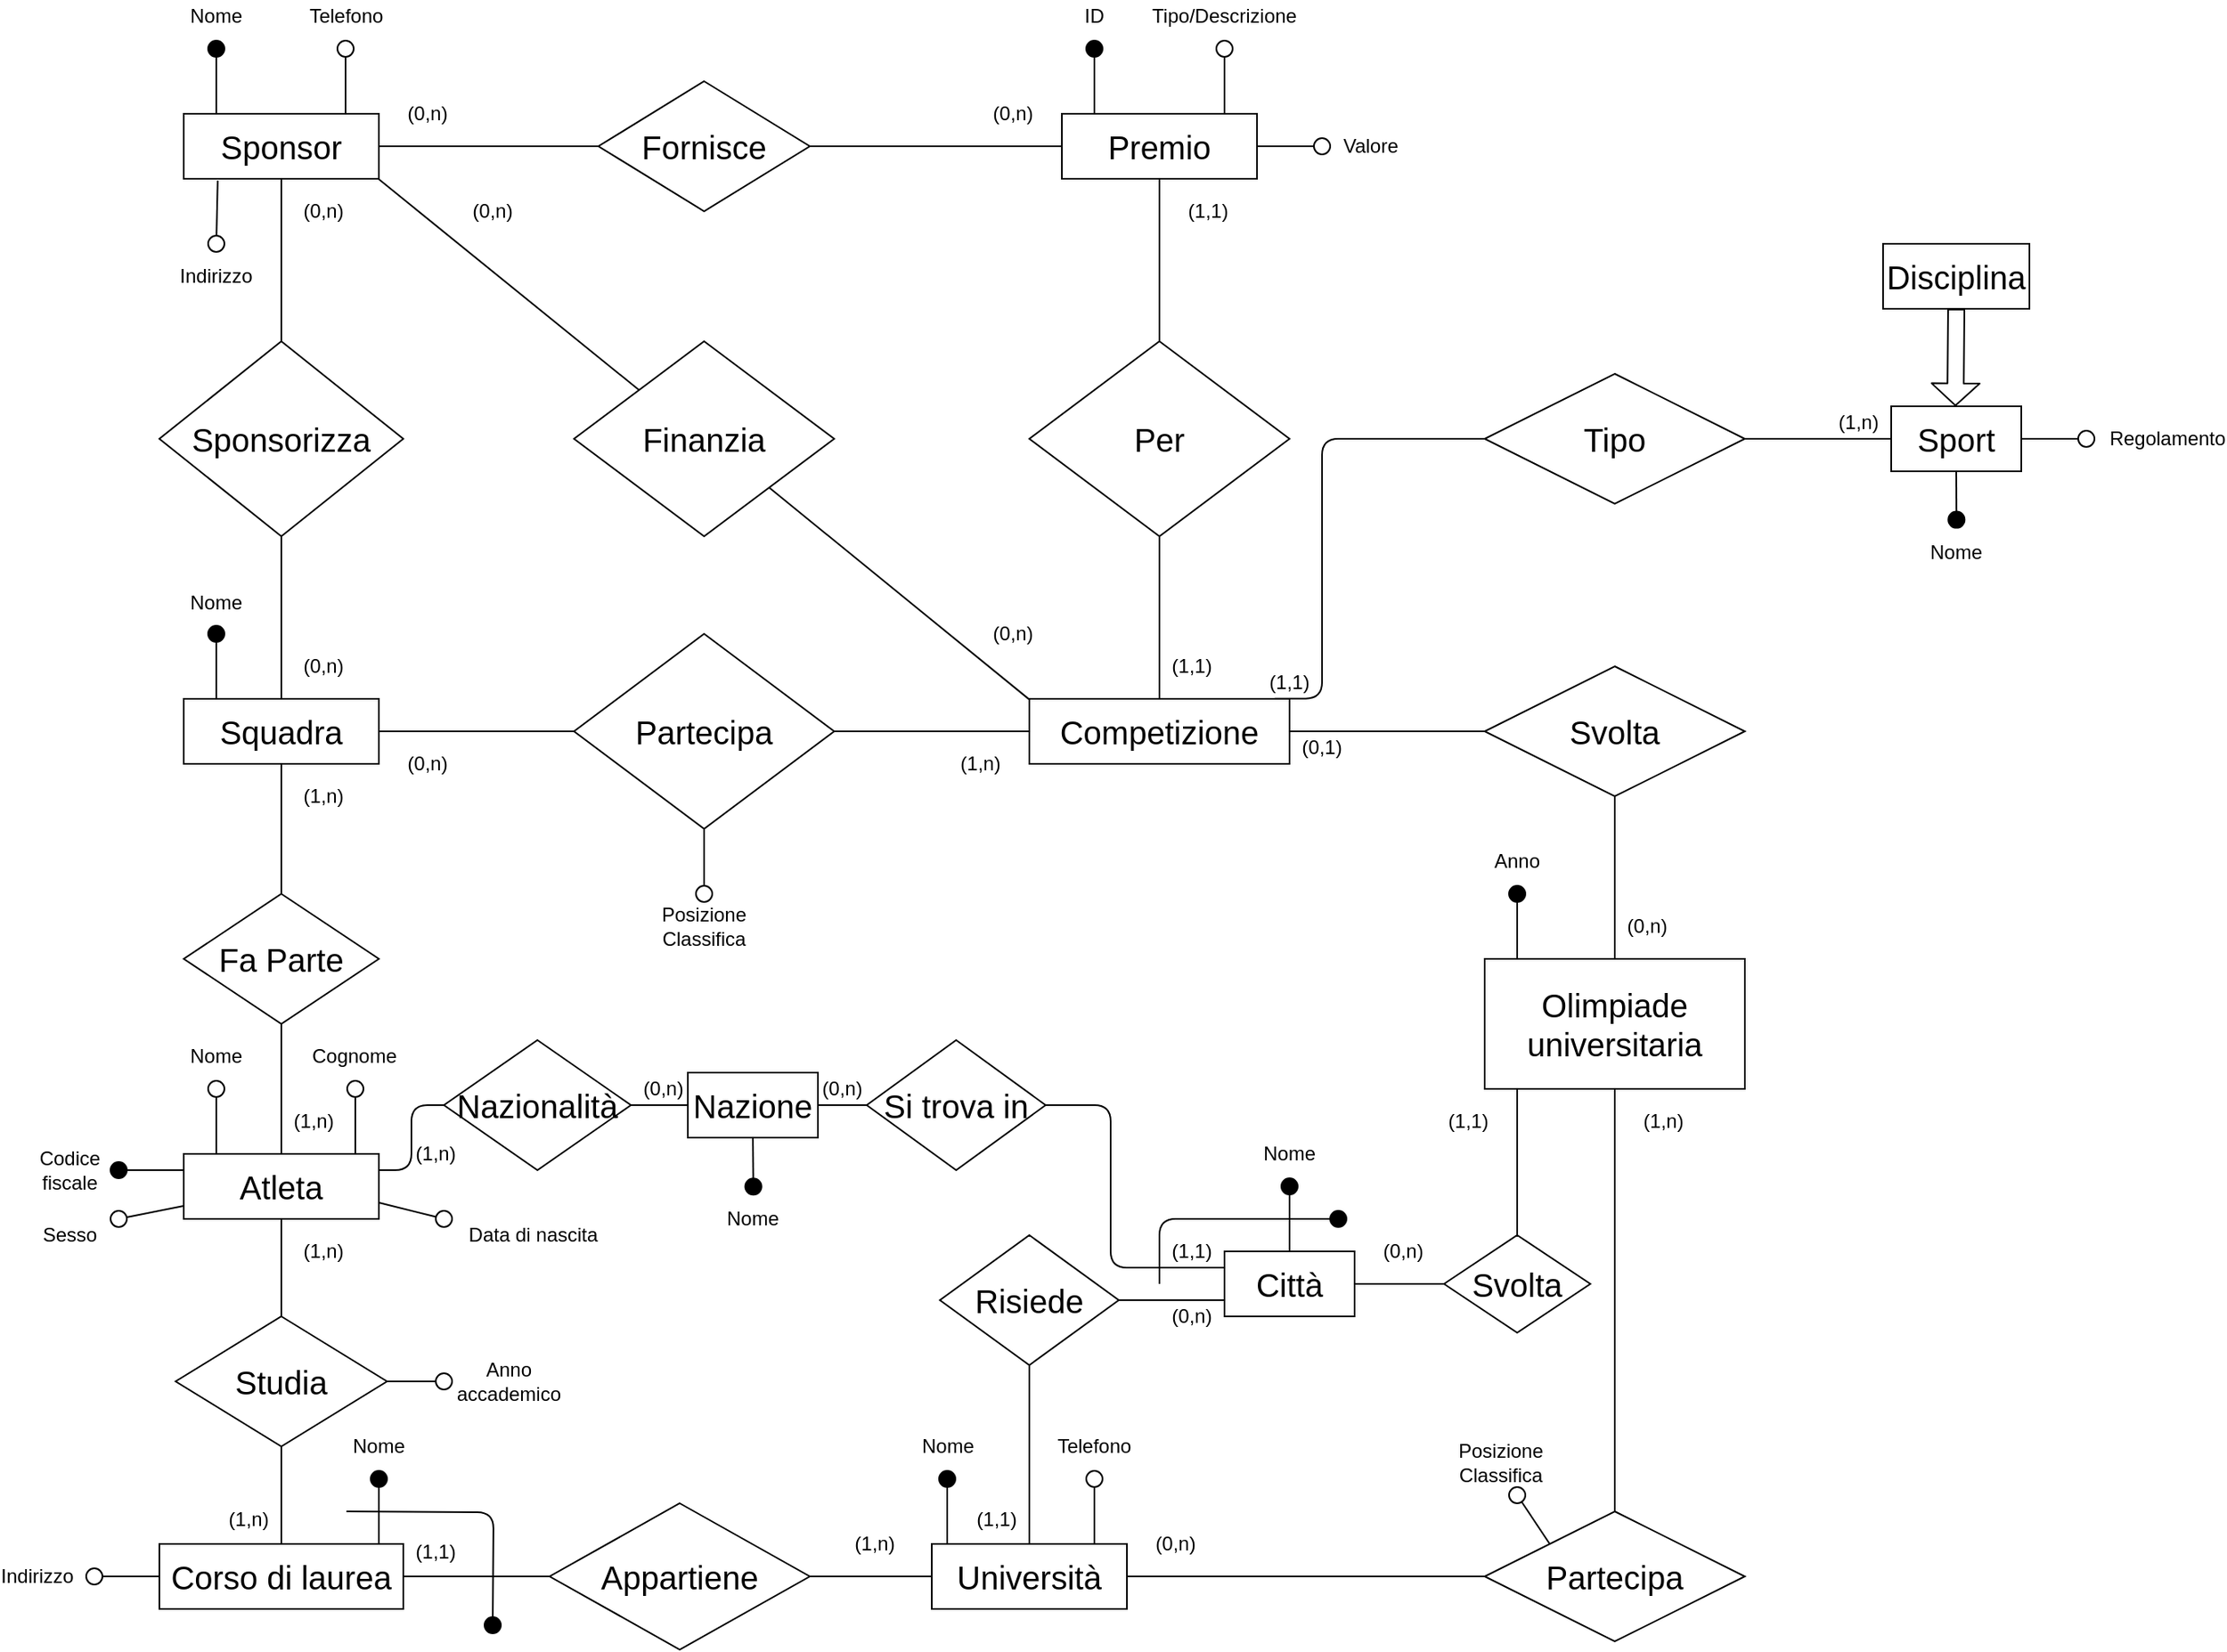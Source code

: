 <mxfile version="12.3.9" type="github" pages="3">
  <diagram id="uhMjWXik6Yx-BJb2ZID2" name="Schema E-R">
    <mxGraphModel dx="1185" dy="1486" grid="1" gridSize="10" guides="1" tooltips="1" connect="1" arrows="1" fold="1" page="1" pageScale="1" pageWidth="1169" pageHeight="827" math="0" shadow="0">
      <root>
        <mxCell id="0"/>
        <mxCell id="1" parent="0"/>
        <mxCell id="pbwnNEGYd-IY7YFEyke1-9" value="" style="shape=flexArrow;endArrow=classic;html=1;endWidth=18.571;endSize=4.19;" edge="1" parent="1">
          <mxGeometry width="50" height="50" relative="1" as="geometry">
            <mxPoint x="1210" as="sourcePoint"/>
            <mxPoint x="1209.5" y="60" as="targetPoint"/>
          </mxGeometry>
        </mxCell>
        <mxCell id="-CwcN6ZD3fl_PPB7evjk-1" value="&lt;font style=&quot;font-size: 20px&quot;&gt;Squadra&lt;/font&gt;" style="rounded=0;whiteSpace=wrap;html=1;fontSize=20;" parent="1" vertex="1">
          <mxGeometry x="120" y="240" width="120" height="40" as="geometry"/>
        </mxCell>
        <mxCell id="-CwcN6ZD3fl_PPB7evjk-2" value="&lt;font style=&quot;font-size: 20px&quot;&gt;Partecipa&lt;/font&gt;" style="rhombus;whiteSpace=wrap;html=1;" parent="1" vertex="1">
          <mxGeometry x="360" y="200" width="160" height="120" as="geometry"/>
        </mxCell>
        <mxCell id="-CwcN6ZD3fl_PPB7evjk-3" value="" style="endArrow=none;html=1;entryX=0;entryY=0.5;entryDx=0;entryDy=0;exitX=1;exitY=0.5;exitDx=0;exitDy=0;" parent="1" source="-CwcN6ZD3fl_PPB7evjk-1" target="-CwcN6ZD3fl_PPB7evjk-2" edge="1">
          <mxGeometry width="50" height="50" relative="1" as="geometry">
            <mxPoint x="120" y="390" as="sourcePoint"/>
            <mxPoint x="170" y="340" as="targetPoint"/>
            <Array as="points">
              <mxPoint x="310" y="260"/>
            </Array>
          </mxGeometry>
        </mxCell>
        <mxCell id="-CwcN6ZD3fl_PPB7evjk-4" value="" style="endArrow=none;html=1;" parent="1" target="-CwcN6ZD3fl_PPB7evjk-8" edge="1">
          <mxGeometry width="50" height="50" relative="1" as="geometry">
            <mxPoint x="520" y="260" as="sourcePoint"/>
            <mxPoint x="640" y="260" as="targetPoint"/>
          </mxGeometry>
        </mxCell>
        <mxCell id="-CwcN6ZD3fl_PPB7evjk-37" style="edgeStyle=orthogonalEdgeStyle;rounded=0;orthogonalLoop=1;jettySize=auto;html=1;exitX=1;exitY=0.5;exitDx=0;exitDy=0;endArrow=none;endFill=0;fontSize=20;" parent="1" source="-CwcN6ZD3fl_PPB7evjk-8" target="-CwcN6ZD3fl_PPB7evjk-38" edge="1">
          <mxGeometry relative="1" as="geometry">
            <mxPoint x="920" y="260" as="targetPoint"/>
          </mxGeometry>
        </mxCell>
        <mxCell id="-CwcN6ZD3fl_PPB7evjk-8" value="&lt;font style=&quot;font-size: 20px&quot;&gt;Competizione&lt;/font&gt;" style="rounded=0;whiteSpace=wrap;html=1;" parent="1" vertex="1">
          <mxGeometry x="640" y="240" width="160" height="40" as="geometry"/>
        </mxCell>
        <mxCell id="pbwnNEGYd-IY7YFEyke1-8" style="edgeStyle=orthogonalEdgeStyle;rounded=1;orthogonalLoop=1;jettySize=auto;html=1;entryX=1;entryY=0.5;entryDx=0;entryDy=0;endArrow=none;endFill=0;" edge="1" parent="1" source="-CwcN6ZD3fl_PPB7evjk-12" target="pbwnNEGYd-IY7YFEyke1-6">
          <mxGeometry relative="1" as="geometry"/>
        </mxCell>
        <mxCell id="pbwnNEGYd-IY7YFEyke1-10" style="edgeStyle=orthogonalEdgeStyle;rounded=1;orthogonalLoop=1;jettySize=auto;html=1;exitX=0.5;exitY=1;exitDx=0;exitDy=0;endArrow=oval;endFill=1;endSize=10;" edge="1" parent="1" source="-CwcN6ZD3fl_PPB7evjk-12">
          <mxGeometry relative="1" as="geometry">
            <mxPoint x="1210.143" y="129.81" as="targetPoint"/>
          </mxGeometry>
        </mxCell>
        <mxCell id="-CwcN6ZD3fl_PPB7evjk-12" value="Sport" style="rounded=0;whiteSpace=wrap;html=1;fontSize=20;" parent="1" vertex="1">
          <mxGeometry x="1170" y="60" width="80" height="40" as="geometry"/>
        </mxCell>
        <mxCell id="-CwcN6ZD3fl_PPB7evjk-27" value="" style="endArrow=none;html=1;fontSize=20;entryX=0.5;entryY=1;entryDx=0;entryDy=0;" parent="1" source="-CwcN6ZD3fl_PPB7evjk-29" target="-CwcN6ZD3fl_PPB7evjk-1" edge="1">
          <mxGeometry width="50" height="50" relative="1" as="geometry">
            <mxPoint x="180" y="358" as="sourcePoint"/>
            <mxPoint x="180" y="308" as="targetPoint"/>
          </mxGeometry>
        </mxCell>
        <mxCell id="-CwcN6ZD3fl_PPB7evjk-30" value="" style="edgeStyle=orthogonalEdgeStyle;rounded=0;orthogonalLoop=1;jettySize=auto;html=1;endArrow=none;endFill=0;fontSize=20;" parent="1" source="-CwcN6ZD3fl_PPB7evjk-29" target="-CwcN6ZD3fl_PPB7evjk-31" edge="1">
          <mxGeometry relative="1" as="geometry">
            <mxPoint x="180" y="520" as="targetPoint"/>
          </mxGeometry>
        </mxCell>
        <mxCell id="-CwcN6ZD3fl_PPB7evjk-29" value="Fa Parte" style="rhombus;whiteSpace=wrap;html=1;rounded=0;fontSize=20;" parent="1" vertex="1">
          <mxGeometry x="120" y="360" width="120" height="80" as="geometry"/>
        </mxCell>
        <mxCell id="b5MTkoH9KLdbnuGjaZCg-76" value="" style="edgeStyle=orthogonalEdgeStyle;curved=1;orthogonalLoop=1;jettySize=auto;html=1;endArrow=none;endFill=0;fontSize=12;" parent="1" source="-CwcN6ZD3fl_PPB7evjk-31" target="b5MTkoH9KLdbnuGjaZCg-74" edge="1">
          <mxGeometry relative="1" as="geometry"/>
        </mxCell>
        <mxCell id="NODS50DFuQp61LWsoDWM-2" value="" style="rounded=1;orthogonalLoop=1;jettySize=auto;html=1;endArrow=oval;endFill=1;endSize=10;" parent="1" edge="1">
          <mxGeometry relative="1" as="geometry">
            <mxPoint x="120" y="530" as="sourcePoint"/>
            <mxPoint x="80" y="530" as="targetPoint"/>
          </mxGeometry>
        </mxCell>
        <mxCell id="NODS50DFuQp61LWsoDWM-7" style="edgeStyle=none;rounded=1;orthogonalLoop=1;jettySize=auto;html=1;exitX=1;exitY=0.75;exitDx=0;exitDy=0;endArrow=oval;endFill=0;endSize=10;" parent="1" source="-CwcN6ZD3fl_PPB7evjk-31" edge="1">
          <mxGeometry relative="1" as="geometry">
            <mxPoint x="280" y="560" as="targetPoint"/>
          </mxGeometry>
        </mxCell>
        <mxCell id="NODS50DFuQp61LWsoDWM-11" style="edgeStyle=none;rounded=1;orthogonalLoop=1;jettySize=auto;html=1;endArrow=oval;endFill=0;endSize=10;" parent="1" source="-CwcN6ZD3fl_PPB7evjk-31" edge="1">
          <mxGeometry relative="1" as="geometry">
            <mxPoint x="80" y="560" as="targetPoint"/>
          </mxGeometry>
        </mxCell>
        <mxCell id="-CwcN6ZD3fl_PPB7evjk-31" value="Atleta" style="rounded=0;whiteSpace=wrap;html=1;fontSize=20;" parent="1" vertex="1">
          <mxGeometry x="120" y="520" width="120" height="40" as="geometry"/>
        </mxCell>
        <mxCell id="-CwcN6ZD3fl_PPB7evjk-32" value="Appartiene" style="rhombus;whiteSpace=wrap;html=1;rounded=0;fontSize=20;" parent="1" vertex="1">
          <mxGeometry x="345" y="735" width="160" height="90" as="geometry"/>
        </mxCell>
        <mxCell id="-CwcN6ZD3fl_PPB7evjk-43" value="" style="edgeStyle=orthogonalEdgeStyle;rounded=0;orthogonalLoop=1;jettySize=auto;html=1;endArrow=none;endFill=0;fontSize=20;entryX=0;entryY=0.5;entryDx=0;entryDy=0;" parent="1" source="-CwcN6ZD3fl_PPB7evjk-35" target="-CwcN6ZD3fl_PPB7evjk-45" edge="1">
          <mxGeometry relative="1" as="geometry">
            <mxPoint x="880" y="770" as="targetPoint"/>
          </mxGeometry>
        </mxCell>
        <mxCell id="cBRmaCxfUqZcoCo37-Du-2" value="" style="edgeStyle=orthogonalEdgeStyle;rounded=0;orthogonalLoop=1;jettySize=auto;html=1;entryX=1;entryY=0.5;entryDx=0;entryDy=0;endArrow=none;endFill=0;" parent="1" source="-CwcN6ZD3fl_PPB7evjk-35" target="-CwcN6ZD3fl_PPB7evjk-32" edge="1">
          <mxGeometry relative="1" as="geometry">
            <mxPoint x="480" y="780" as="targetPoint"/>
          </mxGeometry>
        </mxCell>
        <mxCell id="btRDOluhiWHvZJBQzCAK-5" value="" style="edgeStyle=orthogonalEdgeStyle;rounded=0;orthogonalLoop=1;jettySize=auto;html=1;endArrow=none;endFill=0;" parent="1" source="-CwcN6ZD3fl_PPB7evjk-35" target="btRDOluhiWHvZJBQzCAK-3" edge="1">
          <mxGeometry relative="1" as="geometry"/>
        </mxCell>
        <mxCell id="-CwcN6ZD3fl_PPB7evjk-35" value="Università" style="rounded=0;whiteSpace=wrap;html=1;fontSize=20;" parent="1" vertex="1">
          <mxGeometry x="580" y="760" width="120" height="40" as="geometry"/>
        </mxCell>
        <mxCell id="-CwcN6ZD3fl_PPB7evjk-39" value="" style="edgeStyle=orthogonalEdgeStyle;rounded=0;orthogonalLoop=1;jettySize=auto;html=1;endArrow=none;endFill=0;fontSize=20;" parent="1" source="-CwcN6ZD3fl_PPB7evjk-38" target="-CwcN6ZD3fl_PPB7evjk-40" edge="1">
          <mxGeometry relative="1" as="geometry">
            <mxPoint x="1000" y="400" as="targetPoint"/>
          </mxGeometry>
        </mxCell>
        <mxCell id="-CwcN6ZD3fl_PPB7evjk-38" value="Svolta" style="rhombus;whiteSpace=wrap;html=1;fontSize=20;" parent="1" vertex="1">
          <mxGeometry x="920" y="220" width="160" height="80" as="geometry"/>
        </mxCell>
        <mxCell id="-CwcN6ZD3fl_PPB7evjk-44" value="" style="edgeStyle=orthogonalEdgeStyle;rounded=0;orthogonalLoop=1;jettySize=auto;html=1;endArrow=none;endFill=0;fontSize=20;entryX=0.5;entryY=0;entryDx=0;entryDy=0;" parent="1" source="-CwcN6ZD3fl_PPB7evjk-40" target="-CwcN6ZD3fl_PPB7evjk-45" edge="1">
          <mxGeometry relative="1" as="geometry">
            <mxPoint x="1000" y="600" as="targetPoint"/>
          </mxGeometry>
        </mxCell>
        <mxCell id="-CwcN6ZD3fl_PPB7evjk-40" value="&lt;font style=&quot;font-size: 20px&quot;&gt;Olimpiade universitaria&lt;/font&gt;" style="rounded=0;whiteSpace=wrap;html=1;" parent="1" vertex="1">
          <mxGeometry x="920" y="400" width="160" height="80" as="geometry"/>
        </mxCell>
        <mxCell id="-CwcN6ZD3fl_PPB7evjk-45" value="Partecipa" style="rhombus;whiteSpace=wrap;html=1;rounded=0;fontSize=20;" parent="1" vertex="1">
          <mxGeometry x="920" y="740" width="160" height="80" as="geometry"/>
        </mxCell>
        <mxCell id="b5MTkoH9KLdbnuGjaZCg-4" value="&lt;div&gt;(1,n)&lt;/div&gt;" style="text;html=1;strokeColor=none;fillColor=none;align=center;verticalAlign=middle;whiteSpace=wrap;rounded=0;" parent="1" vertex="1">
          <mxGeometry x="180" y="490" width="40" height="20" as="geometry"/>
        </mxCell>
        <mxCell id="b5MTkoH9KLdbnuGjaZCg-5" value="(1,n)" style="text;html=1;strokeColor=none;fillColor=none;align=center;verticalAlign=middle;whiteSpace=wrap;rounded=0;" parent="1" vertex="1">
          <mxGeometry x="186" y="290" width="40" height="20" as="geometry"/>
        </mxCell>
        <mxCell id="b5MTkoH9KLdbnuGjaZCg-51" value="" style="edgeStyle=orthogonalEdgeStyle;rounded=0;orthogonalLoop=1;jettySize=auto;html=1;endArrow=none;endFill=0;fontSize=20;entryX=0;entryY=0.5;entryDx=0;entryDy=0;" parent="1" source="b5MTkoH9KLdbnuGjaZCg-7" target="b5MTkoH9KLdbnuGjaZCg-47" edge="1">
          <mxGeometry relative="1" as="geometry">
            <mxPoint x="370" y="-100" as="targetPoint"/>
          </mxGeometry>
        </mxCell>
        <mxCell id="b5MTkoH9KLdbnuGjaZCg-7" value="&lt;font style=&quot;font-size: 20px&quot;&gt;Sponsor&lt;/font&gt;" style="rounded=0;whiteSpace=wrap;html=1;" parent="1" vertex="1">
          <mxGeometry x="120" y="-120" width="120" height="40" as="geometry"/>
        </mxCell>
        <mxCell id="b5MTkoH9KLdbnuGjaZCg-12" value="" style="edgeStyle=orthogonalEdgeStyle;rounded=0;orthogonalLoop=1;jettySize=auto;html=1;endArrow=none;endFill=0;" parent="1" source="b5MTkoH9KLdbnuGjaZCg-8" target="-CwcN6ZD3fl_PPB7evjk-1" edge="1">
          <mxGeometry relative="1" as="geometry"/>
        </mxCell>
        <mxCell id="b5MTkoH9KLdbnuGjaZCg-50" value="" style="edgeStyle=orthogonalEdgeStyle;rounded=0;orthogonalLoop=1;jettySize=auto;html=1;endArrow=none;endFill=0;fontSize=20;entryX=0.5;entryY=1;entryDx=0;entryDy=0;" parent="1" source="b5MTkoH9KLdbnuGjaZCg-8" target="b5MTkoH9KLdbnuGjaZCg-7" edge="1">
          <mxGeometry relative="1" as="geometry">
            <mxPoint x="180" y="-40" as="targetPoint"/>
          </mxGeometry>
        </mxCell>
        <mxCell id="b5MTkoH9KLdbnuGjaZCg-8" value="&lt;font style=&quot;font-size: 20px&quot;&gt;Sponsorizza&lt;/font&gt;" style="rhombus;whiteSpace=wrap;html=1;" parent="1" vertex="1">
          <mxGeometry x="105" y="20" width="150" height="120" as="geometry"/>
        </mxCell>
        <mxCell id="b5MTkoH9KLdbnuGjaZCg-19" value="(0,n)" style="text;html=1;strokeColor=none;fillColor=none;align=center;verticalAlign=middle;whiteSpace=wrap;rounded=0;" parent="1" vertex="1">
          <mxGeometry x="250" y="270" width="40" height="20" as="geometry"/>
        </mxCell>
        <mxCell id="b5MTkoH9KLdbnuGjaZCg-20" value="(1,n)" style="text;html=1;strokeColor=none;fillColor=none;align=center;verticalAlign=middle;whiteSpace=wrap;rounded=0;" parent="1" vertex="1">
          <mxGeometry x="590" y="270" width="40" height="20" as="geometry"/>
        </mxCell>
        <mxCell id="b5MTkoH9KLdbnuGjaZCg-21" value="(0,n)" style="text;html=1;strokeColor=none;fillColor=none;align=center;verticalAlign=middle;whiteSpace=wrap;rounded=0;" parent="1" vertex="1">
          <mxGeometry x="186" y="210" width="40" height="20" as="geometry"/>
        </mxCell>
        <mxCell id="b5MTkoH9KLdbnuGjaZCg-25" value="(0,1)" style="text;html=1;strokeColor=none;fillColor=none;align=center;verticalAlign=middle;whiteSpace=wrap;rounded=0;" parent="1" vertex="1">
          <mxGeometry x="800" y="260" width="40" height="20" as="geometry"/>
        </mxCell>
        <mxCell id="b5MTkoH9KLdbnuGjaZCg-26" value="(0,n)" style="text;html=1;strokeColor=none;fillColor=none;align=center;verticalAlign=middle;whiteSpace=wrap;rounded=0;" parent="1" vertex="1">
          <mxGeometry x="1000" y="370" width="40" height="20" as="geometry"/>
        </mxCell>
        <mxCell id="b5MTkoH9KLdbnuGjaZCg-27" value="(1,n)" style="text;html=1;strokeColor=none;fillColor=none;align=center;verticalAlign=middle;whiteSpace=wrap;rounded=0;" parent="1" vertex="1">
          <mxGeometry x="1010" y="490" width="40" height="20" as="geometry"/>
        </mxCell>
        <mxCell id="b5MTkoH9KLdbnuGjaZCg-53" value="" style="edgeStyle=orthogonalEdgeStyle;rounded=0;orthogonalLoop=1;jettySize=auto;html=1;endArrow=none;endFill=0;fontSize=20;entryX=0.5;entryY=0;entryDx=0;entryDy=0;" parent="1" source="b5MTkoH9KLdbnuGjaZCg-45" target="b5MTkoH9KLdbnuGjaZCg-54" edge="1">
          <mxGeometry relative="1" as="geometry">
            <mxPoint x="720" as="targetPoint"/>
          </mxGeometry>
        </mxCell>
        <mxCell id="b5MTkoH9KLdbnuGjaZCg-45" value="Premio" style="rounded=0;whiteSpace=wrap;html=1;horizontal=1;fontSize=20;comic=0;glass=0;shadow=0;" parent="1" vertex="1">
          <mxGeometry x="660" y="-120" width="120" height="40" as="geometry"/>
        </mxCell>
        <mxCell id="b5MTkoH9KLdbnuGjaZCg-52" value="" style="edgeStyle=orthogonalEdgeStyle;rounded=0;orthogonalLoop=1;jettySize=auto;html=1;endArrow=none;endFill=0;fontSize=20;entryX=0;entryY=0.5;entryDx=0;entryDy=0;" parent="1" source="b5MTkoH9KLdbnuGjaZCg-47" target="b5MTkoH9KLdbnuGjaZCg-45" edge="1">
          <mxGeometry relative="1" as="geometry">
            <mxPoint x="585" y="-100" as="targetPoint"/>
          </mxGeometry>
        </mxCell>
        <mxCell id="b5MTkoH9KLdbnuGjaZCg-47" value="Fornisce" style="rhombus;whiteSpace=wrap;html=1;rounded=0;shadow=0;glass=0;comic=0;fontSize=20;" parent="1" vertex="1">
          <mxGeometry x="375" y="-140" width="130" height="80" as="geometry"/>
        </mxCell>
        <mxCell id="b5MTkoH9KLdbnuGjaZCg-55" value="" style="edgeStyle=orthogonalEdgeStyle;rounded=0;orthogonalLoop=1;jettySize=auto;html=1;endArrow=none;endFill=0;fontSize=20;entryX=0.5;entryY=0;entryDx=0;entryDy=0;" parent="1" source="b5MTkoH9KLdbnuGjaZCg-54" target="-CwcN6ZD3fl_PPB7evjk-8" edge="1">
          <mxGeometry relative="1" as="geometry">
            <mxPoint x="720" y="220" as="targetPoint"/>
          </mxGeometry>
        </mxCell>
        <mxCell id="b5MTkoH9KLdbnuGjaZCg-54" value="Per" style="rhombus;whiteSpace=wrap;html=1;rounded=0;shadow=0;glass=0;comic=0;fontSize=20;" parent="1" vertex="1">
          <mxGeometry x="640" y="20" width="160" height="120" as="geometry"/>
        </mxCell>
        <mxCell id="b5MTkoH9KLdbnuGjaZCg-56" value="(0,n)" style="text;html=1;strokeColor=none;fillColor=none;align=center;verticalAlign=middle;whiteSpace=wrap;rounded=0;shadow=0;glass=0;comic=0;fontSize=12;" parent="1" vertex="1">
          <mxGeometry x="186" y="-70" width="40" height="20" as="geometry"/>
        </mxCell>
        <mxCell id="b5MTkoH9KLdbnuGjaZCg-57" value="(0,n)" style="text;html=1;strokeColor=none;fillColor=none;align=center;verticalAlign=middle;whiteSpace=wrap;rounded=0;shadow=0;glass=0;comic=0;fontSize=12;" parent="1" vertex="1">
          <mxGeometry x="250" y="-130" width="40" height="20" as="geometry"/>
        </mxCell>
        <mxCell id="b5MTkoH9KLdbnuGjaZCg-59" value="(0,n)" style="text;html=1;strokeColor=none;fillColor=none;align=center;verticalAlign=middle;whiteSpace=wrap;rounded=0;shadow=0;glass=0;comic=0;fontSize=12;" parent="1" vertex="1">
          <mxGeometry x="610" y="-130" width="40" height="20" as="geometry"/>
        </mxCell>
        <mxCell id="b5MTkoH9KLdbnuGjaZCg-60" value="(1,1)" style="text;html=1;strokeColor=none;fillColor=none;align=center;verticalAlign=middle;whiteSpace=wrap;rounded=0;shadow=0;glass=0;comic=0;fontSize=12;" parent="1" vertex="1">
          <mxGeometry x="730" y="-70" width="40" height="20" as="geometry"/>
        </mxCell>
        <mxCell id="b5MTkoH9KLdbnuGjaZCg-61" value="(1,1)" style="text;html=1;strokeColor=none;fillColor=none;align=center;verticalAlign=middle;whiteSpace=wrap;rounded=0;shadow=0;glass=0;comic=0;fontSize=12;" parent="1" vertex="1">
          <mxGeometry x="720" y="210" width="40" height="20" as="geometry"/>
        </mxCell>
        <mxCell id="b5MTkoH9KLdbnuGjaZCg-62" value="&lt;font style=&quot;font-size: 20px&quot;&gt;Finanzia&lt;/font&gt;" style="rhombus;whiteSpace=wrap;html=1;rounded=0;shadow=0;glass=0;comic=0;fontSize=12;" parent="1" vertex="1">
          <mxGeometry x="360" y="20" width="160" height="120" as="geometry"/>
        </mxCell>
        <mxCell id="b5MTkoH9KLdbnuGjaZCg-65" value="" style="endArrow=none;html=1;fontSize=12;entryX=0;entryY=0;entryDx=0;entryDy=0;exitX=0.997;exitY=1;exitDx=0;exitDy=0;exitPerimeter=0;" parent="1" source="b5MTkoH9KLdbnuGjaZCg-7" target="b5MTkoH9KLdbnuGjaZCg-62" edge="1">
          <mxGeometry width="50" height="50" relative="1" as="geometry">
            <mxPoint x="280" y="-40" as="sourcePoint"/>
            <mxPoint x="370" y="-40" as="targetPoint"/>
          </mxGeometry>
        </mxCell>
        <mxCell id="b5MTkoH9KLdbnuGjaZCg-66" value="" style="endArrow=none;html=1;fontSize=12;exitX=0.003;exitY=0.02;exitDx=0;exitDy=0;exitPerimeter=0;spacing=0;entryX=1;entryY=1;entryDx=0;entryDy=0;" parent="1" source="-CwcN6ZD3fl_PPB7evjk-8" target="b5MTkoH9KLdbnuGjaZCg-62" edge="1">
          <mxGeometry width="50" height="50" relative="1" as="geometry">
            <mxPoint x="580" y="170" as="sourcePoint"/>
            <mxPoint x="540" y="110" as="targetPoint"/>
          </mxGeometry>
        </mxCell>
        <mxCell id="b5MTkoH9KLdbnuGjaZCg-67" value="(0,n)" style="text;html=1;strokeColor=none;fillColor=none;align=center;verticalAlign=middle;whiteSpace=wrap;rounded=0;shadow=0;glass=0;comic=0;fontSize=12;" parent="1" vertex="1">
          <mxGeometry x="290" y="-70" width="40" height="20" as="geometry"/>
        </mxCell>
        <mxCell id="b5MTkoH9KLdbnuGjaZCg-68" value="(0,n)" style="text;html=1;strokeColor=none;fillColor=none;align=center;verticalAlign=middle;whiteSpace=wrap;rounded=0;shadow=0;glass=0;comic=0;fontSize=12;" parent="1" vertex="1">
          <mxGeometry x="610" y="190" width="40" height="20" as="geometry"/>
        </mxCell>
        <mxCell id="cBRmaCxfUqZcoCo37-Du-3" value="" style="edgeStyle=orthogonalEdgeStyle;rounded=0;orthogonalLoop=1;jettySize=auto;html=1;endArrow=none;endFill=0;" parent="1" source="b5MTkoH9KLdbnuGjaZCg-73" target="-CwcN6ZD3fl_PPB7evjk-32" edge="1">
          <mxGeometry relative="1" as="geometry"/>
        </mxCell>
        <mxCell id="b5MTkoH9KLdbnuGjaZCg-73" value="&lt;font style=&quot;font-size: 20px&quot;&gt;Corso di laurea&lt;br&gt;&lt;/font&gt;" style="rounded=0;whiteSpace=wrap;html=1;shadow=0;glass=0;comic=0;fontSize=12;" parent="1" vertex="1">
          <mxGeometry x="105" y="760" width="150" height="40" as="geometry"/>
        </mxCell>
        <mxCell id="b5MTkoH9KLdbnuGjaZCg-77" value="" style="edgeStyle=orthogonalEdgeStyle;curved=1;orthogonalLoop=1;jettySize=auto;html=1;endArrow=none;endFill=0;fontSize=12;" parent="1" source="b5MTkoH9KLdbnuGjaZCg-74" target="b5MTkoH9KLdbnuGjaZCg-73" edge="1">
          <mxGeometry relative="1" as="geometry"/>
        </mxCell>
        <mxCell id="qwX9TNZt8vux44QUCTbv-1" style="edgeStyle=none;rounded=1;orthogonalLoop=1;jettySize=auto;html=1;endArrow=oval;endFill=0;endSize=10;" parent="1" source="b5MTkoH9KLdbnuGjaZCg-74" edge="1">
          <mxGeometry relative="1" as="geometry">
            <mxPoint x="280" y="660" as="targetPoint"/>
          </mxGeometry>
        </mxCell>
        <mxCell id="b5MTkoH9KLdbnuGjaZCg-74" value="&lt;font style=&quot;font-size: 20px&quot;&gt;Studia&lt;/font&gt;" style="rhombus;whiteSpace=wrap;html=1;rounded=0;shadow=0;glass=0;comic=0;fontSize=12;" parent="1" vertex="1">
          <mxGeometry x="115" y="620" width="130" height="80" as="geometry"/>
        </mxCell>
        <mxCell id="b5MTkoH9KLdbnuGjaZCg-87" value="(1,n)" style="text;html=1;strokeColor=none;fillColor=none;align=center;verticalAlign=middle;whiteSpace=wrap;rounded=0;shadow=0;glass=0;comic=0;fontSize=12;" parent="1" vertex="1">
          <mxGeometry x="186" y="570" width="40" height="20" as="geometry"/>
        </mxCell>
        <mxCell id="cBRmaCxfUqZcoCo37-Du-4" value="(1,n)" style="text;html=1;strokeColor=none;fillColor=none;align=center;verticalAlign=middle;whiteSpace=wrap;rounded=0;" parent="1" vertex="1">
          <mxGeometry x="140" y="735" width="40" height="20" as="geometry"/>
        </mxCell>
        <mxCell id="cBRmaCxfUqZcoCo37-Du-5" value="&lt;div&gt;(1,1)&lt;/div&gt;" style="text;html=1;strokeColor=none;fillColor=none;align=center;verticalAlign=middle;whiteSpace=wrap;rounded=0;" parent="1" vertex="1">
          <mxGeometry x="255" y="755" width="40" height="20" as="geometry"/>
        </mxCell>
        <mxCell id="cBRmaCxfUqZcoCo37-Du-6" value="(1,n)" style="text;html=1;strokeColor=none;fillColor=none;align=center;verticalAlign=middle;whiteSpace=wrap;rounded=0;" parent="1" vertex="1">
          <mxGeometry x="525" y="750" width="40" height="20" as="geometry"/>
        </mxCell>
        <mxCell id="cBRmaCxfUqZcoCo37-Du-7" value="(0,n)" style="text;html=1;strokeColor=none;fillColor=none;align=center;verticalAlign=middle;whiteSpace=wrap;rounded=0;" parent="1" vertex="1">
          <mxGeometry x="710" y="750" width="40" height="20" as="geometry"/>
        </mxCell>
        <mxCell id="LFXWD2qSY829Mt4aABdm-16" value="" style="endArrow=oval;html=1;endFill=1;endSize=10;" parent="1" edge="1">
          <mxGeometry width="50" height="50" relative="1" as="geometry">
            <mxPoint x="589.5" y="760" as="sourcePoint"/>
            <mxPoint x="589.5" y="720" as="targetPoint"/>
            <Array as="points"/>
          </mxGeometry>
        </mxCell>
        <mxCell id="LFXWD2qSY829Mt4aABdm-18" value="Nome" style="text;html=1;strokeColor=none;fillColor=none;align=center;verticalAlign=middle;whiteSpace=wrap;rounded=0;" parent="1" vertex="1">
          <mxGeometry x="570" y="690" width="40" height="20" as="geometry"/>
        </mxCell>
        <mxCell id="LFXWD2qSY829Mt4aABdm-19" value="" style="endArrow=oval;html=1;endFill=1;endSize=10;" parent="1" edge="1">
          <mxGeometry width="50" height="50" relative="1" as="geometry">
            <mxPoint x="240" y="760" as="sourcePoint"/>
            <mxPoint x="240" y="720" as="targetPoint"/>
            <Array as="points"/>
          </mxGeometry>
        </mxCell>
        <mxCell id="LFXWD2qSY829Mt4aABdm-21" value="Nome" style="text;html=1;strokeColor=none;fillColor=none;align=center;verticalAlign=middle;whiteSpace=wrap;rounded=0;" parent="1" vertex="1">
          <mxGeometry x="220" y="690" width="40" height="20" as="geometry"/>
        </mxCell>
        <mxCell id="LFXWD2qSY829Mt4aABdm-22" value="" style="endArrow=oval;html=1;endFill=1;endSize=10;" parent="1" edge="1">
          <mxGeometry width="50" height="50" relative="1" as="geometry">
            <mxPoint x="140" y="240" as="sourcePoint"/>
            <mxPoint x="140" y="200" as="targetPoint"/>
            <Array as="points"/>
          </mxGeometry>
        </mxCell>
        <mxCell id="LFXWD2qSY829Mt4aABdm-23" value="Nome" style="text;html=1;strokeColor=none;fillColor=none;align=center;verticalAlign=middle;whiteSpace=wrap;rounded=0;" parent="1" vertex="1">
          <mxGeometry x="120" y="171" width="40" height="20" as="geometry"/>
        </mxCell>
        <mxCell id="LFXWD2qSY829Mt4aABdm-26" value="Nome" style="text;html=1;strokeColor=none;fillColor=none;align=center;verticalAlign=middle;whiteSpace=wrap;rounded=0;" parent="1" vertex="1">
          <mxGeometry x="120" y="450" width="40" height="20" as="geometry"/>
        </mxCell>
        <mxCell id="LFXWD2qSY829Mt4aABdm-27" value="" style="endArrow=oval;html=1;endFill=0;endSize=10;" parent="1" edge="1">
          <mxGeometry width="50" height="50" relative="1" as="geometry">
            <mxPoint x="225.5" y="520" as="sourcePoint"/>
            <mxPoint x="225.5" y="480" as="targetPoint"/>
            <Array as="points"/>
          </mxGeometry>
        </mxCell>
        <mxCell id="LFXWD2qSY829Mt4aABdm-28" value="Cognome" style="text;html=1;strokeColor=none;fillColor=none;align=center;verticalAlign=middle;whiteSpace=wrap;rounded=0;" parent="1" vertex="1">
          <mxGeometry x="205" y="450" width="40" height="20" as="geometry"/>
        </mxCell>
        <mxCell id="LFXWD2qSY829Mt4aABdm-29" value="" style="endArrow=oval;html=1;endFill=1;endSize=10;" parent="1" edge="1">
          <mxGeometry width="50" height="50" relative="1" as="geometry">
            <mxPoint x="140" y="-120" as="sourcePoint"/>
            <mxPoint x="140" y="-160" as="targetPoint"/>
            <Array as="points"/>
          </mxGeometry>
        </mxCell>
        <mxCell id="LFXWD2qSY829Mt4aABdm-30" value="Nome" style="text;html=1;strokeColor=none;fillColor=none;align=center;verticalAlign=middle;whiteSpace=wrap;rounded=0;" parent="1" vertex="1">
          <mxGeometry x="120" y="-190" width="40" height="20" as="geometry"/>
        </mxCell>
        <mxCell id="LFXWD2qSY829Mt4aABdm-31" value="" style="endArrow=oval;html=1;endFill=1;endSize=10;" parent="1" edge="1">
          <mxGeometry width="50" height="50" relative="1" as="geometry">
            <mxPoint x="680" y="-120" as="sourcePoint"/>
            <mxPoint x="680" y="-160" as="targetPoint"/>
            <Array as="points"/>
          </mxGeometry>
        </mxCell>
        <mxCell id="LFXWD2qSY829Mt4aABdm-32" value="ID" style="text;html=1;strokeColor=none;fillColor=none;align=center;verticalAlign=middle;whiteSpace=wrap;rounded=0;" parent="1" vertex="1">
          <mxGeometry x="660" y="-190" width="40" height="20" as="geometry"/>
        </mxCell>
        <mxCell id="LFXWD2qSY829Mt4aABdm-33" value="" style="endArrow=oval;html=1;endFill=0;endSize=10;" parent="1" edge="1">
          <mxGeometry width="50" height="50" relative="1" as="geometry">
            <mxPoint x="760" y="-120" as="sourcePoint"/>
            <mxPoint x="760" y="-160" as="targetPoint"/>
            <Array as="points"/>
          </mxGeometry>
        </mxCell>
        <mxCell id="LFXWD2qSY829Mt4aABdm-34" value="Tipo/Descrizione" style="text;html=1;strokeColor=none;fillColor=none;align=center;verticalAlign=middle;whiteSpace=wrap;rounded=0;" parent="1" vertex="1">
          <mxGeometry x="740" y="-190" width="40" height="20" as="geometry"/>
        </mxCell>
        <mxCell id="LFXWD2qSY829Mt4aABdm-35" value="" style="endArrow=oval;html=1;endFill=0;endSize=10;exitX=1;exitY=0.5;exitDx=0;exitDy=0;" parent="1" source="b5MTkoH9KLdbnuGjaZCg-45" edge="1">
          <mxGeometry width="50" height="50" relative="1" as="geometry">
            <mxPoint x="820" y="-60" as="sourcePoint"/>
            <mxPoint x="820" y="-100" as="targetPoint"/>
            <Array as="points"/>
          </mxGeometry>
        </mxCell>
        <mxCell id="LFXWD2qSY829Mt4aABdm-36" value="Valore" style="text;html=1;strokeColor=none;fillColor=none;align=center;verticalAlign=middle;whiteSpace=wrap;rounded=0;" parent="1" vertex="1">
          <mxGeometry x="830" y="-110" width="40" height="20" as="geometry"/>
        </mxCell>
        <mxCell id="LFXWD2qSY829Mt4aABdm-37" value="" style="endArrow=oval;html=1;endFill=0;endSize=10;" parent="1" edge="1">
          <mxGeometry width="50" height="50" relative="1" as="geometry">
            <mxPoint x="960" y="760" as="sourcePoint"/>
            <mxPoint x="940" y="730" as="targetPoint"/>
            <Array as="points"/>
          </mxGeometry>
        </mxCell>
        <mxCell id="LFXWD2qSY829Mt4aABdm-38" value="Posizione Classifica" style="text;html=1;strokeColor=none;fillColor=none;align=center;verticalAlign=middle;whiteSpace=wrap;rounded=0;" parent="1" vertex="1">
          <mxGeometry x="910" y="700" width="40" height="20" as="geometry"/>
        </mxCell>
        <mxCell id="LFXWD2qSY829Mt4aABdm-39" value="" style="endArrow=oval;html=1;endFill=1;endSize=10;" parent="1" edge="1">
          <mxGeometry width="50" height="50" relative="1" as="geometry">
            <mxPoint x="940" y="400" as="sourcePoint"/>
            <mxPoint x="940" y="360" as="targetPoint"/>
            <Array as="points"/>
          </mxGeometry>
        </mxCell>
        <mxCell id="LFXWD2qSY829Mt4aABdm-40" value="Anno" style="text;html=1;strokeColor=none;fillColor=none;align=center;verticalAlign=middle;whiteSpace=wrap;rounded=0;" parent="1" vertex="1">
          <mxGeometry x="920" y="330" width="40" height="20" as="geometry"/>
        </mxCell>
        <mxCell id="LFXWD2qSY829Mt4aABdm-41" value="" style="endArrow=oval;html=1;endFill=0;endSize=10;exitX=1;exitY=0.5;exitDx=0;exitDy=0;" parent="1" source="-CwcN6ZD3fl_PPB7evjk-12" edge="1">
          <mxGeometry width="50" height="50" relative="1" as="geometry">
            <mxPoint x="1290" y="200" as="sourcePoint"/>
            <mxPoint x="1290" y="80" as="targetPoint"/>
            <Array as="points"/>
          </mxGeometry>
        </mxCell>
        <mxCell id="LFXWD2qSY829Mt4aABdm-42" value="Regolamento" style="text;html=1;strokeColor=none;fillColor=none;align=center;verticalAlign=middle;whiteSpace=wrap;rounded=0;" parent="1" vertex="1">
          <mxGeometry x="1320" y="70" width="40" height="20" as="geometry"/>
        </mxCell>
        <mxCell id="LFXWD2qSY829Mt4aABdm-43" value="" style="endArrow=oval;html=1;endFill=0;endSize=10;exitX=0.5;exitY=1;exitDx=0;exitDy=0;" parent="1" source="-CwcN6ZD3fl_PPB7evjk-2" edge="1">
          <mxGeometry width="50" height="50" relative="1" as="geometry">
            <mxPoint x="440" y="400" as="sourcePoint"/>
            <mxPoint x="440" y="360" as="targetPoint"/>
            <Array as="points"/>
          </mxGeometry>
        </mxCell>
        <mxCell id="LFXWD2qSY829Mt4aABdm-44" value="Posizione&lt;br&gt;Classifica" style="text;html=1;strokeColor=none;fillColor=none;align=center;verticalAlign=middle;whiteSpace=wrap;rounded=0;" parent="1" vertex="1">
          <mxGeometry x="420" y="370" width="40" height="20" as="geometry"/>
        </mxCell>
        <mxCell id="LFXWD2qSY829Mt4aABdm-46" value="" style="endArrow=oval;html=1;endFill=0;endSize=10;" parent="1" edge="1">
          <mxGeometry width="50" height="50" relative="1" as="geometry">
            <mxPoint x="140" y="520" as="sourcePoint"/>
            <mxPoint x="140" y="480" as="targetPoint"/>
            <Array as="points"/>
          </mxGeometry>
        </mxCell>
        <mxCell id="T8t96SXNQTpE9LycUMy3-6" value="Telefono" style="text;html=1;strokeColor=none;fillColor=none;align=center;verticalAlign=middle;whiteSpace=wrap;rounded=0;" parent="1" vertex="1">
          <mxGeometry x="660" y="690" width="40" height="20" as="geometry"/>
        </mxCell>
        <mxCell id="T8t96SXNQTpE9LycUMy3-7" value="" style="endArrow=oval;html=1;endFill=0;endSize=10;" parent="1" edge="1">
          <mxGeometry width="50" height="50" relative="1" as="geometry">
            <mxPoint x="680" y="760" as="sourcePoint"/>
            <mxPoint x="680" y="720" as="targetPoint"/>
            <Array as="points"/>
          </mxGeometry>
        </mxCell>
        <mxCell id="T8t96SXNQTpE9LycUMy3-10" value="" style="endArrow=oval;html=1;endFill=0;endSize=10;" parent="1" edge="1">
          <mxGeometry width="50" height="50" relative="1" as="geometry">
            <mxPoint x="219.5" y="-120" as="sourcePoint"/>
            <mxPoint x="219.5" y="-160" as="targetPoint"/>
            <Array as="points"/>
          </mxGeometry>
        </mxCell>
        <mxCell id="T8t96SXNQTpE9LycUMy3-11" value="Telefono" style="text;html=1;strokeColor=none;fillColor=none;align=center;verticalAlign=middle;whiteSpace=wrap;rounded=0;" parent="1" vertex="1">
          <mxGeometry x="200" y="-190" width="40" height="20" as="geometry"/>
        </mxCell>
        <mxCell id="T8t96SXNQTpE9LycUMy3-12" value="" style="endArrow=oval;html=1;endFill=0;endSize=10;exitX=0.174;exitY=1.028;exitDx=0;exitDy=0;exitPerimeter=0;" parent="1" source="b5MTkoH9KLdbnuGjaZCg-7" edge="1">
          <mxGeometry width="50" height="50" relative="1" as="geometry">
            <mxPoint x="140" as="sourcePoint"/>
            <mxPoint x="140" y="-40" as="targetPoint"/>
            <Array as="points"/>
          </mxGeometry>
        </mxCell>
        <mxCell id="T8t96SXNQTpE9LycUMy3-13" value="Indirizzo" style="text;html=1;strokeColor=none;fillColor=none;align=center;verticalAlign=middle;whiteSpace=wrap;rounded=0;" parent="1" vertex="1">
          <mxGeometry x="120" y="-30" width="40" height="20" as="geometry"/>
        </mxCell>
        <mxCell id="btRDOluhiWHvZJBQzCAK-11" value="" style="edgeStyle=orthogonalEdgeStyle;rounded=0;orthogonalLoop=1;jettySize=auto;html=1;endArrow=none;endFill=0;" parent="1" source="btRDOluhiWHvZJBQzCAK-2" target="btRDOluhiWHvZJBQzCAK-10" edge="1">
          <mxGeometry relative="1" as="geometry"/>
        </mxCell>
        <mxCell id="btRDOluhiWHvZJBQzCAK-2" value="&lt;font style=&quot;font-size: 20px&quot;&gt;Città&lt;/font&gt;" style="rounded=0;whiteSpace=wrap;html=1;" parent="1" vertex="1">
          <mxGeometry x="760" y="580" width="80" height="40" as="geometry"/>
        </mxCell>
        <mxCell id="btRDOluhiWHvZJBQzCAK-6" value="" style="edgeStyle=orthogonalEdgeStyle;rounded=0;orthogonalLoop=1;jettySize=auto;html=1;endArrow=none;endFill=0;" parent="1" source="btRDOluhiWHvZJBQzCAK-3" target="btRDOluhiWHvZJBQzCAK-2" edge="1">
          <mxGeometry relative="1" as="geometry">
            <Array as="points">
              <mxPoint x="740" y="610"/>
              <mxPoint x="740" y="610"/>
            </Array>
          </mxGeometry>
        </mxCell>
        <mxCell id="btRDOluhiWHvZJBQzCAK-3" value="&lt;font style=&quot;font-size: 20px&quot;&gt;Risiede&lt;/font&gt;" style="rhombus;whiteSpace=wrap;html=1;" parent="1" vertex="1">
          <mxGeometry x="585" y="570" width="110" height="80" as="geometry"/>
        </mxCell>
        <mxCell id="btRDOluhiWHvZJBQzCAK-7" value="(0,n)" style="text;html=1;strokeColor=none;fillColor=none;align=center;verticalAlign=middle;whiteSpace=wrap;rounded=0;" parent="1" vertex="1">
          <mxGeometry x="720" y="610" width="40" height="20" as="geometry"/>
        </mxCell>
        <mxCell id="btRDOluhiWHvZJBQzCAK-8" value="(1,1)" style="text;html=1;strokeColor=none;fillColor=none;align=center;verticalAlign=middle;whiteSpace=wrap;rounded=0;" parent="1" vertex="1">
          <mxGeometry x="600" y="735" width="40" height="20" as="geometry"/>
        </mxCell>
        <mxCell id="6dazx1H9Qiekn6PZEAPh-2" style="edgeStyle=none;rounded=1;orthogonalLoop=1;jettySize=auto;html=1;entryX=0.125;entryY=1;entryDx=0;entryDy=0;entryPerimeter=0;endArrow=none;endFill=0;endSize=10;" parent="1" source="btRDOluhiWHvZJBQzCAK-10" target="-CwcN6ZD3fl_PPB7evjk-40" edge="1">
          <mxGeometry relative="1" as="geometry"/>
        </mxCell>
        <mxCell id="btRDOluhiWHvZJBQzCAK-10" value="&lt;font style=&quot;font-size: 20px&quot;&gt;Svolta&lt;/font&gt;" style="rhombus;whiteSpace=wrap;html=1;" parent="1" vertex="1">
          <mxGeometry x="895" y="570" width="90" height="60" as="geometry"/>
        </mxCell>
        <mxCell id="btRDOluhiWHvZJBQzCAK-13" value="(0,n)" style="text;html=1;strokeColor=none;fillColor=none;align=center;verticalAlign=middle;whiteSpace=wrap;rounded=0;" parent="1" vertex="1">
          <mxGeometry x="850" y="570" width="40" height="20" as="geometry"/>
        </mxCell>
        <mxCell id="btRDOluhiWHvZJBQzCAK-14" value="(1,1)" style="text;html=1;strokeColor=none;fillColor=none;align=center;verticalAlign=middle;whiteSpace=wrap;rounded=0;" parent="1" vertex="1">
          <mxGeometry x="890" y="490" width="40" height="20" as="geometry"/>
        </mxCell>
        <mxCell id="btRDOluhiWHvZJBQzCAK-15" value="" style="endArrow=oval;html=1;endFill=1;endSize=10;" parent="1" edge="1">
          <mxGeometry width="50" height="50" relative="1" as="geometry">
            <mxPoint x="800" y="580" as="sourcePoint"/>
            <mxPoint x="800" y="540" as="targetPoint"/>
            <Array as="points"/>
          </mxGeometry>
        </mxCell>
        <mxCell id="btRDOluhiWHvZJBQzCAK-16" value="Nome" style="text;html=1;strokeColor=none;fillColor=none;align=center;verticalAlign=middle;whiteSpace=wrap;rounded=0;" parent="1" vertex="1">
          <mxGeometry x="780" y="510" width="40" height="20" as="geometry"/>
        </mxCell>
        <mxCell id="NODS50DFuQp61LWsoDWM-5" value="&lt;div&gt;Codice fiscale&lt;/div&gt;" style="text;html=1;strokeColor=none;fillColor=none;align=center;verticalAlign=middle;whiteSpace=wrap;rounded=0;" parent="1" vertex="1">
          <mxGeometry x="30" y="520" width="40" height="20" as="geometry"/>
        </mxCell>
        <mxCell id="NODS50DFuQp61LWsoDWM-8" value="&lt;div&gt;Data di nascita&lt;/div&gt;" style="text;html=1;strokeColor=none;fillColor=none;align=center;verticalAlign=middle;whiteSpace=wrap;rounded=0;" parent="1" vertex="1">
          <mxGeometry x="290" y="560" width="90" height="20" as="geometry"/>
        </mxCell>
        <mxCell id="NODS50DFuQp61LWsoDWM-12" value="&lt;div&gt;Sesso&lt;/div&gt;" style="text;html=1;strokeColor=none;fillColor=none;align=center;verticalAlign=middle;whiteSpace=wrap;rounded=0;" parent="1" vertex="1">
          <mxGeometry x="30" y="560" width="40" height="20" as="geometry"/>
        </mxCell>
        <mxCell id="qwX9TNZt8vux44QUCTbv-2" value="&lt;div&gt;Anno accademico&lt;/div&gt;" style="text;html=1;strokeColor=none;fillColor=none;align=center;verticalAlign=middle;whiteSpace=wrap;rounded=0;" parent="1" vertex="1">
          <mxGeometry x="300" y="650" width="40" height="20" as="geometry"/>
        </mxCell>
        <mxCell id="FxEoVqnf46ga0T3uOxCp-2" value="Indirizzo" style="text;html=1;strokeColor=none;fillColor=none;align=center;verticalAlign=middle;whiteSpace=wrap;rounded=0;" parent="1" vertex="1">
          <mxGeometry x="10" y="770" width="40" height="20" as="geometry"/>
        </mxCell>
        <mxCell id="FxEoVqnf46ga0T3uOxCp-3" value="" style="rounded=1;orthogonalLoop=1;jettySize=auto;html=1;endArrow=oval;endFill=0;endSize=10;" parent="1" edge="1">
          <mxGeometry relative="1" as="geometry">
            <mxPoint x="105" y="780" as="sourcePoint"/>
            <mxPoint x="65" y="780" as="targetPoint"/>
          </mxGeometry>
        </mxCell>
        <mxCell id="FxEoVqnf46ga0T3uOxCp-6" value="" style="endArrow=oval;html=1;edgeStyle=orthogonalEdgeStyle;endFill=1;strokeWidth=1;endSize=10;" parent="1" edge="1">
          <mxGeometry width="50" height="50" relative="1" as="geometry">
            <mxPoint x="220" y="740" as="sourcePoint"/>
            <mxPoint x="310" y="810" as="targetPoint"/>
          </mxGeometry>
        </mxCell>
        <mxCell id="bKcyNkYPKGg49cyKTQ3G-9" style="edgeStyle=orthogonalEdgeStyle;rounded=1;orthogonalLoop=1;jettySize=auto;html=1;exitX=0.5;exitY=1;exitDx=0;exitDy=0;endArrow=oval;endFill=1;endSize=10;strokeColor=#000000;strokeWidth=1;" parent="1" source="bKcyNkYPKGg49cyKTQ3G-1" edge="1">
          <mxGeometry relative="1" as="geometry">
            <mxPoint x="470.286" y="540.143" as="targetPoint"/>
          </mxGeometry>
        </mxCell>
        <mxCell id="bKcyNkYPKGg49cyKTQ3G-1" value="&lt;font style=&quot;font-size: 20px&quot;&gt;Nazione&lt;/font&gt;" style="rounded=0;whiteSpace=wrap;html=1;" parent="1" vertex="1">
          <mxGeometry x="430" y="470" width="80" height="40" as="geometry"/>
        </mxCell>
        <mxCell id="bKcyNkYPKGg49cyKTQ3G-4" style="edgeStyle=orthogonalEdgeStyle;rounded=1;orthogonalLoop=1;jettySize=auto;html=1;entryX=1;entryY=0.5;entryDx=0;entryDy=0;endArrow=none;endFill=0;endSize=10;strokeColor=#000000;strokeWidth=1;" parent="1" source="bKcyNkYPKGg49cyKTQ3G-2" target="bKcyNkYPKGg49cyKTQ3G-1" edge="1">
          <mxGeometry relative="1" as="geometry"/>
        </mxCell>
        <mxCell id="bKcyNkYPKGg49cyKTQ3G-7" style="edgeStyle=orthogonalEdgeStyle;rounded=1;orthogonalLoop=1;jettySize=auto;html=1;entryX=0;entryY=0.25;entryDx=0;entryDy=0;endArrow=none;endFill=0;endSize=10;strokeColor=#000000;strokeWidth=1;" parent="1" source="bKcyNkYPKGg49cyKTQ3G-2" target="btRDOluhiWHvZJBQzCAK-2" edge="1">
          <mxGeometry relative="1" as="geometry">
            <Array as="points">
              <mxPoint x="690" y="490"/>
              <mxPoint x="690" y="590"/>
            </Array>
          </mxGeometry>
        </mxCell>
        <mxCell id="bKcyNkYPKGg49cyKTQ3G-2" value="&lt;font style=&quot;font-size: 20px&quot;&gt;Si trova in&lt;br&gt;&lt;/font&gt;" style="rhombus;whiteSpace=wrap;html=1;" parent="1" vertex="1">
          <mxGeometry x="540" y="450" width="110" height="80" as="geometry"/>
        </mxCell>
        <mxCell id="bKcyNkYPKGg49cyKTQ3G-8" value="(1,1)" style="text;html=1;strokeColor=none;fillColor=none;align=center;verticalAlign=middle;whiteSpace=wrap;rounded=0;" parent="1" vertex="1">
          <mxGeometry x="720" y="570" width="40" height="20" as="geometry"/>
        </mxCell>
        <mxCell id="bKcyNkYPKGg49cyKTQ3G-10" value="Nome" style="text;html=1;strokeColor=none;fillColor=none;align=center;verticalAlign=middle;whiteSpace=wrap;rounded=0;" parent="1" vertex="1">
          <mxGeometry x="450" y="550" width="40" height="20" as="geometry"/>
        </mxCell>
        <mxCell id="bKcyNkYPKGg49cyKTQ3G-11" value="(0,n)" style="text;html=1;strokeColor=none;fillColor=none;align=center;verticalAlign=middle;whiteSpace=wrap;rounded=0;" parent="1" vertex="1">
          <mxGeometry x="505" y="470" width="40" height="20" as="geometry"/>
        </mxCell>
        <mxCell id="bKcyNkYPKGg49cyKTQ3G-12" value="" style="endArrow=oval;html=1;strokeColor=#000000;strokeWidth=1;edgeStyle=orthogonalEdgeStyle;endFill=1;endSize=10;" parent="1" edge="1">
          <mxGeometry width="50" height="50" relative="1" as="geometry">
            <mxPoint x="720" y="600" as="sourcePoint"/>
            <mxPoint x="830" y="560" as="targetPoint"/>
            <Array as="points">
              <mxPoint x="720" y="560"/>
              <mxPoint x="830" y="560"/>
            </Array>
          </mxGeometry>
        </mxCell>
        <mxCell id="bKcyNkYPKGg49cyKTQ3G-17" style="edgeStyle=orthogonalEdgeStyle;rounded=1;orthogonalLoop=1;jettySize=auto;html=1;entryX=0;entryY=0.5;entryDx=0;entryDy=0;endArrow=none;endFill=0;endSize=10;strokeColor=#000000;strokeWidth=1;" parent="1" source="bKcyNkYPKGg49cyKTQ3G-16" target="bKcyNkYPKGg49cyKTQ3G-1" edge="1">
          <mxGeometry relative="1" as="geometry"/>
        </mxCell>
        <mxCell id="bKcyNkYPKGg49cyKTQ3G-18" style="edgeStyle=orthogonalEdgeStyle;rounded=1;orthogonalLoop=1;jettySize=auto;html=1;entryX=1;entryY=0.25;entryDx=0;entryDy=0;endArrow=none;endFill=0;endSize=10;strokeColor=#000000;strokeWidth=1;" parent="1" source="bKcyNkYPKGg49cyKTQ3G-16" target="-CwcN6ZD3fl_PPB7evjk-31" edge="1">
          <mxGeometry relative="1" as="geometry"/>
        </mxCell>
        <mxCell id="bKcyNkYPKGg49cyKTQ3G-16" value="&lt;font style=&quot;font-size: 20px&quot;&gt;Nazionalità&lt;br&gt;&lt;/font&gt;" style="rhombus;whiteSpace=wrap;html=1;" parent="1" vertex="1">
          <mxGeometry x="280" y="450" width="115" height="80" as="geometry"/>
        </mxCell>
        <mxCell id="bKcyNkYPKGg49cyKTQ3G-19" value="(0,n)" style="text;html=1;strokeColor=none;fillColor=none;align=center;verticalAlign=middle;whiteSpace=wrap;rounded=0;" parent="1" vertex="1">
          <mxGeometry x="395" y="470" width="40" height="20" as="geometry"/>
        </mxCell>
        <mxCell id="bKcyNkYPKGg49cyKTQ3G-20" value="(1,n)" style="text;html=1;strokeColor=none;fillColor=none;align=center;verticalAlign=middle;whiteSpace=wrap;rounded=0;" parent="1" vertex="1">
          <mxGeometry x="255" y="510" width="40" height="20" as="geometry"/>
        </mxCell>
        <mxCell id="pbwnNEGYd-IY7YFEyke1-7" style="edgeStyle=orthogonalEdgeStyle;rounded=1;orthogonalLoop=1;jettySize=auto;html=1;entryX=0.943;entryY=-0.004;entryDx=0;entryDy=0;entryPerimeter=0;endArrow=none;endFill=0;" edge="1" parent="1" source="pbwnNEGYd-IY7YFEyke1-6" target="-CwcN6ZD3fl_PPB7evjk-8">
          <mxGeometry relative="1" as="geometry">
            <Array as="points">
              <mxPoint x="820" y="80"/>
              <mxPoint x="820" y="240"/>
            </Array>
          </mxGeometry>
        </mxCell>
        <mxCell id="pbwnNEGYd-IY7YFEyke1-6" value="&lt;div&gt;Tipo&lt;/div&gt;" style="rhombus;whiteSpace=wrap;html=1;fontSize=20;" vertex="1" parent="1">
          <mxGeometry x="920" y="40" width="160" height="80" as="geometry"/>
        </mxCell>
        <mxCell id="pbwnNEGYd-IY7YFEyke1-11" value="Nome" style="text;html=1;strokeColor=none;fillColor=none;align=center;verticalAlign=middle;whiteSpace=wrap;rounded=0;" vertex="1" parent="1">
          <mxGeometry x="1190" y="140" width="40" height="20" as="geometry"/>
        </mxCell>
        <mxCell id="pbwnNEGYd-IY7YFEyke1-14" value="Disciplina" style="rounded=0;whiteSpace=wrap;html=1;fontSize=20;" vertex="1" parent="1">
          <mxGeometry x="1165" y="-40" width="90" height="40" as="geometry"/>
        </mxCell>
        <mxCell id="pbwnNEGYd-IY7YFEyke1-15" value="(1,1)" style="text;html=1;strokeColor=none;fillColor=none;align=center;verticalAlign=middle;whiteSpace=wrap;rounded=0;shadow=0;glass=0;comic=0;fontSize=12;" vertex="1" parent="1">
          <mxGeometry x="780" y="220" width="40" height="20" as="geometry"/>
        </mxCell>
        <mxCell id="pbwnNEGYd-IY7YFEyke1-17" value="(1,n)" style="text;html=1;strokeColor=none;fillColor=none;align=center;verticalAlign=middle;whiteSpace=wrap;rounded=0;shadow=0;glass=0;comic=0;fontSize=12;" vertex="1" parent="1">
          <mxGeometry x="1130" y="60" width="40" height="20" as="geometry"/>
        </mxCell>
      </root>
    </mxGraphModel>
  </diagram>
  <diagram id="LeQLZgYR_WFejWfW08dt" name="Regole di vincolo">
    <mxGraphModel dx="1422" dy="791" grid="1" gridSize="10" guides="1" tooltips="1" connect="1" arrows="1" fold="1" page="1" pageScale="1" pageWidth="850" pageHeight="1100" math="0" shadow="0">
      <root>
        <mxCell id="AKuUJwsnepmlqYCTzwLg-0"/>
        <mxCell id="AKuUJwsnepmlqYCTzwLg-1" parent="AKuUJwsnepmlqYCTzwLg-0"/>
        <mxCell id="AKuUJwsnepmlqYCTzwLg-2" value="&lt;div&gt;Regole di vincolo:&lt;/div&gt;&lt;div&gt;&lt;ul&gt;&lt;li&gt;Uno studente non può essere iscritto a Corsi di Laurea diversi nello stesso anno&lt;/li&gt;&lt;li&gt;Ogni squadra deve essere composta da studenti dello stesso sesso&lt;/li&gt;&lt;li&gt;Ogni competizione deve avere squadre composte da studenti dello stesso sesso&lt;br&gt;&lt;/li&gt;&lt;/ul&gt;&lt;/div&gt;" style="text;html=1;strokeColor=none;fillColor=none;align=left;verticalAlign=middle;whiteSpace=wrap;rounded=0;" vertex="1" parent="AKuUJwsnepmlqYCTzwLg-1">
          <mxGeometry x="10" y="10" width="810" height="620" as="geometry"/>
        </mxCell>
      </root>
    </mxGraphModel>
  </diagram>
  <diagram id="8BNgQVcgXsx-lp5NDGUs" name="Schema Logico">
    <mxGraphModel dx="1662" dy="791" grid="1" gridSize="10" guides="1" tooltips="1" connect="1" arrows="1" fold="1" page="1" pageScale="1" pageWidth="1169" pageHeight="827" math="0" shadow="0">
      <root>
        <mxCell id="XM8a0sqWQ-42bQUzT7HB-0"/>
        <mxCell id="XM8a0sqWQ-42bQUzT7HB-1" parent="XM8a0sqWQ-42bQUzT7HB-0"/>
      </root>
    </mxGraphModel>
  </diagram>
</mxfile>
